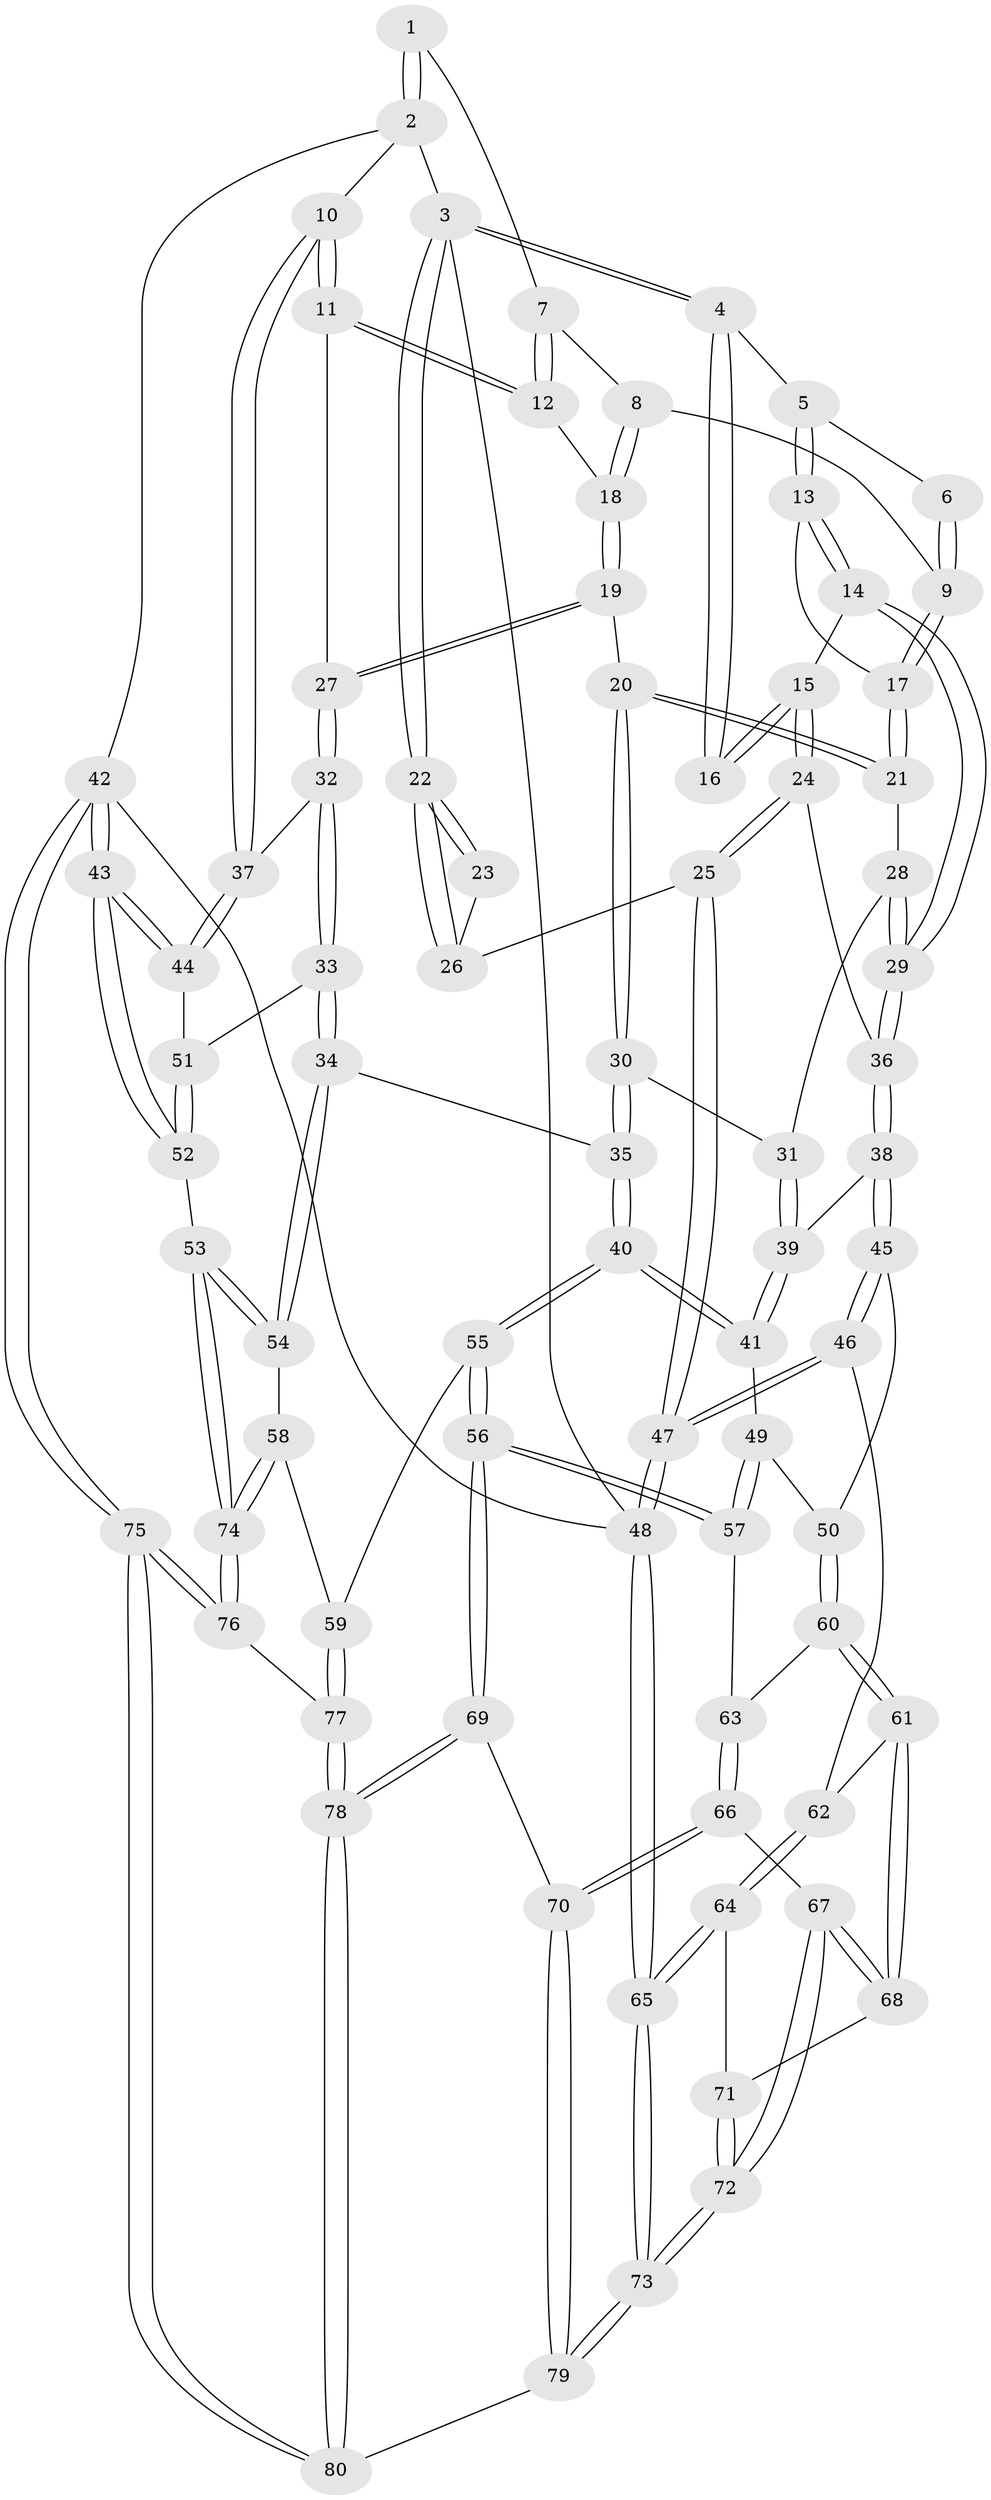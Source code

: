 // coarse degree distribution, {3: 0.08928571428571429, 4: 0.17857142857142858, 5: 0.5357142857142857, 6: 0.14285714285714285, 7: 0.05357142857142857}
// Generated by graph-tools (version 1.1) at 2025/04/03/04/25 22:04:41]
// undirected, 80 vertices, 197 edges
graph export_dot {
graph [start="1"]
  node [color=gray90,style=filled];
  1 [pos="+0.8441399271082108+0"];
  2 [pos="+1+0"];
  3 [pos="+0+0"];
  4 [pos="+0.2596807398476627+0"];
  5 [pos="+0.4310551574648142+0"];
  6 [pos="+0.4864890532274003+0"];
  7 [pos="+0.6776287668467051+0.07265740840172341"];
  8 [pos="+0.6433416623329137+0.09845231671589835"];
  9 [pos="+0.590302679043866+0.06683619628169747"];
  10 [pos="+1+0"];
  11 [pos="+1+0.02626766802158276"];
  12 [pos="+0.9212191499031634+0.05798405091936395"];
  13 [pos="+0.41061441339052895+0.11057387241962888"];
  14 [pos="+0.23457762512390223+0.24141690252306824"];
  15 [pos="+0.17669915095532046+0.12798724721228374"];
  16 [pos="+0.16820193012398754+0.10736172077392589"];
  17 [pos="+0.5103053035998624+0.21994265117069933"];
  18 [pos="+0.674664119944764+0.15514445140085148"];
  19 [pos="+0.6558440556471051+0.2729288698746496"];
  20 [pos="+0.5631850730407231+0.2761202351194025"];
  21 [pos="+0.5181669640269518+0.24589470394698362"];
  22 [pos="+0+0"];
  23 [pos="+0.1475628618187417+0.1071364305167955"];
  24 [pos="+0+0.27978366631564666"];
  25 [pos="+0+0.2318454361394378"];
  26 [pos="+0+0.18757867245163387"];
  27 [pos="+0.6727036667664733+0.28357710754171206"];
  28 [pos="+0.4649457521490392+0.26976214957122163"];
  29 [pos="+0.23455759410683036+0.307737152453302"];
  30 [pos="+0.5288647576132955+0.3999490308225148"];
  31 [pos="+0.43194312060597007+0.3838592159591841"];
  32 [pos="+0.7866250513543337+0.4288582708675665"];
  33 [pos="+0.754644530381621+0.5173011260621837"];
  34 [pos="+0.7120179632309156+0.5457352801462377"];
  35 [pos="+0.5535573667450406+0.5638053634441414"];
  36 [pos="+0.21631489005991802+0.35671881553590634"];
  37 [pos="+1+0.22259405455822703"];
  38 [pos="+0.22127941497863876+0.39345094792365054"];
  39 [pos="+0.3132525534554804+0.4337836350027815"];
  40 [pos="+0.5489012126507267+0.5668354678617572"];
  41 [pos="+0.46804510804834554+0.5674110717426559"];
  42 [pos="+1+1"];
  43 [pos="+1+0.7797119737995497"];
  44 [pos="+1+0.5178074903892435"];
  45 [pos="+0.20568885552280627+0.4205471921290747"];
  46 [pos="+0.005614174238141957+0.5796715369455738"];
  47 [pos="+0+0.6012702395871553"];
  48 [pos="+0+1"];
  49 [pos="+0.4615354042060777+0.573596391399691"];
  50 [pos="+0.2677953765600072+0.6497499502791251"];
  51 [pos="+0.8597141365746562+0.5956759007350731"];
  52 [pos="+0.9261883809670197+0.7405223136065913"];
  53 [pos="+0.8974678623760894+0.763806100244999"];
  54 [pos="+0.7256279985504778+0.6925146163918203"];
  55 [pos="+0.5493881622018352+0.74859212415472"];
  56 [pos="+0.46289790489269933+0.8140547146378604"];
  57 [pos="+0.39821448878744187+0.7097749992652144"];
  58 [pos="+0.7073571061268727+0.7737883420542739"];
  59 [pos="+0.643423117101122+0.8103442688510347"];
  60 [pos="+0.2656019913244557+0.656089821222045"];
  61 [pos="+0.2203777611838833+0.7118138868479824"];
  62 [pos="+0.08795483158770578+0.6549903997889821"];
  63 [pos="+0.37359243456121144+0.7151367964632012"];
  64 [pos="+0.08643836740857669+0.7939832644310144"];
  65 [pos="+0+1"];
  66 [pos="+0.29992350603382023+0.8178612066758548"];
  67 [pos="+0.29238496592615926+0.8154903975779385"];
  68 [pos="+0.22346787436545215+0.7332853554178002"];
  69 [pos="+0.4565536408766357+0.827098097925685"];
  70 [pos="+0.330132088818724+0.8402061029727791"];
  71 [pos="+0.17933285549133746+0.7762695427588199"];
  72 [pos="+0.12447019484490021+0.976840286756341"];
  73 [pos="+0+1"];
  74 [pos="+0.8347018204494606+0.8467141539793375"];
  75 [pos="+0.9501752866905198+1"];
  76 [pos="+0.8332485935945333+0.9145421390557699"];
  77 [pos="+0.6399301483843123+0.874623757888161"];
  78 [pos="+0.5440941383453185+1"];
  79 [pos="+0.33626343676838816+1"];
  80 [pos="+0.5405993127895996+1"];
  1 -- 2;
  1 -- 2;
  1 -- 7;
  2 -- 3;
  2 -- 10;
  2 -- 42;
  3 -- 4;
  3 -- 4;
  3 -- 22;
  3 -- 22;
  3 -- 48;
  4 -- 5;
  4 -- 16;
  4 -- 16;
  5 -- 6;
  5 -- 13;
  5 -- 13;
  6 -- 9;
  6 -- 9;
  7 -- 8;
  7 -- 12;
  7 -- 12;
  8 -- 9;
  8 -- 18;
  8 -- 18;
  9 -- 17;
  9 -- 17;
  10 -- 11;
  10 -- 11;
  10 -- 37;
  10 -- 37;
  11 -- 12;
  11 -- 12;
  11 -- 27;
  12 -- 18;
  13 -- 14;
  13 -- 14;
  13 -- 17;
  14 -- 15;
  14 -- 29;
  14 -- 29;
  15 -- 16;
  15 -- 16;
  15 -- 24;
  15 -- 24;
  17 -- 21;
  17 -- 21;
  18 -- 19;
  18 -- 19;
  19 -- 20;
  19 -- 27;
  19 -- 27;
  20 -- 21;
  20 -- 21;
  20 -- 30;
  20 -- 30;
  21 -- 28;
  22 -- 23;
  22 -- 23;
  22 -- 26;
  22 -- 26;
  23 -- 26;
  24 -- 25;
  24 -- 25;
  24 -- 36;
  25 -- 26;
  25 -- 47;
  25 -- 47;
  27 -- 32;
  27 -- 32;
  28 -- 29;
  28 -- 29;
  28 -- 31;
  29 -- 36;
  29 -- 36;
  30 -- 31;
  30 -- 35;
  30 -- 35;
  31 -- 39;
  31 -- 39;
  32 -- 33;
  32 -- 33;
  32 -- 37;
  33 -- 34;
  33 -- 34;
  33 -- 51;
  34 -- 35;
  34 -- 54;
  34 -- 54;
  35 -- 40;
  35 -- 40;
  36 -- 38;
  36 -- 38;
  37 -- 44;
  37 -- 44;
  38 -- 39;
  38 -- 45;
  38 -- 45;
  39 -- 41;
  39 -- 41;
  40 -- 41;
  40 -- 41;
  40 -- 55;
  40 -- 55;
  41 -- 49;
  42 -- 43;
  42 -- 43;
  42 -- 75;
  42 -- 75;
  42 -- 48;
  43 -- 44;
  43 -- 44;
  43 -- 52;
  43 -- 52;
  44 -- 51;
  45 -- 46;
  45 -- 46;
  45 -- 50;
  46 -- 47;
  46 -- 47;
  46 -- 62;
  47 -- 48;
  47 -- 48;
  48 -- 65;
  48 -- 65;
  49 -- 50;
  49 -- 57;
  49 -- 57;
  50 -- 60;
  50 -- 60;
  51 -- 52;
  51 -- 52;
  52 -- 53;
  53 -- 54;
  53 -- 54;
  53 -- 74;
  53 -- 74;
  54 -- 58;
  55 -- 56;
  55 -- 56;
  55 -- 59;
  56 -- 57;
  56 -- 57;
  56 -- 69;
  56 -- 69;
  57 -- 63;
  58 -- 59;
  58 -- 74;
  58 -- 74;
  59 -- 77;
  59 -- 77;
  60 -- 61;
  60 -- 61;
  60 -- 63;
  61 -- 62;
  61 -- 68;
  61 -- 68;
  62 -- 64;
  62 -- 64;
  63 -- 66;
  63 -- 66;
  64 -- 65;
  64 -- 65;
  64 -- 71;
  65 -- 73;
  65 -- 73;
  66 -- 67;
  66 -- 70;
  66 -- 70;
  67 -- 68;
  67 -- 68;
  67 -- 72;
  67 -- 72;
  68 -- 71;
  69 -- 70;
  69 -- 78;
  69 -- 78;
  70 -- 79;
  70 -- 79;
  71 -- 72;
  71 -- 72;
  72 -- 73;
  72 -- 73;
  73 -- 79;
  73 -- 79;
  74 -- 76;
  74 -- 76;
  75 -- 76;
  75 -- 76;
  75 -- 80;
  75 -- 80;
  76 -- 77;
  77 -- 78;
  77 -- 78;
  78 -- 80;
  78 -- 80;
  79 -- 80;
}
